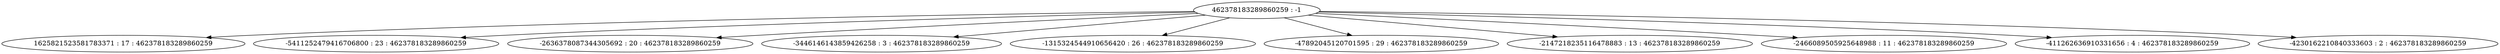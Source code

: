 digraph "plots_30/tree_19.dot" {
	0 [label="462378183289860259 : -1"]
	1 [label="1625821523581783371 : 17 : 462378183289860259"]
	2 [label="-5411252479416706800 : 23 : 462378183289860259"]
	3 [label="-2636378087344305692 : 20 : 462378183289860259"]
	4 [label="-3446146143859426258 : 3 : 462378183289860259"]
	5 [label="-1315324544910656420 : 26 : 462378183289860259"]
	6 [label="-47892045120701595 : 29 : 462378183289860259"]
	7 [label="-2147218235116478883 : 13 : 462378183289860259"]
	8 [label="-2466089505925648988 : 11 : 462378183289860259"]
	9 [label="-411262636910331656 : 4 : 462378183289860259"]
	10 [label="-4230162210840333603 : 2 : 462378183289860259"]
	0 -> 1
	0 -> 2
	0 -> 3
	0 -> 4
	0 -> 5
	0 -> 6
	0 -> 7
	0 -> 8
	0 -> 9
	0 -> 10
}
